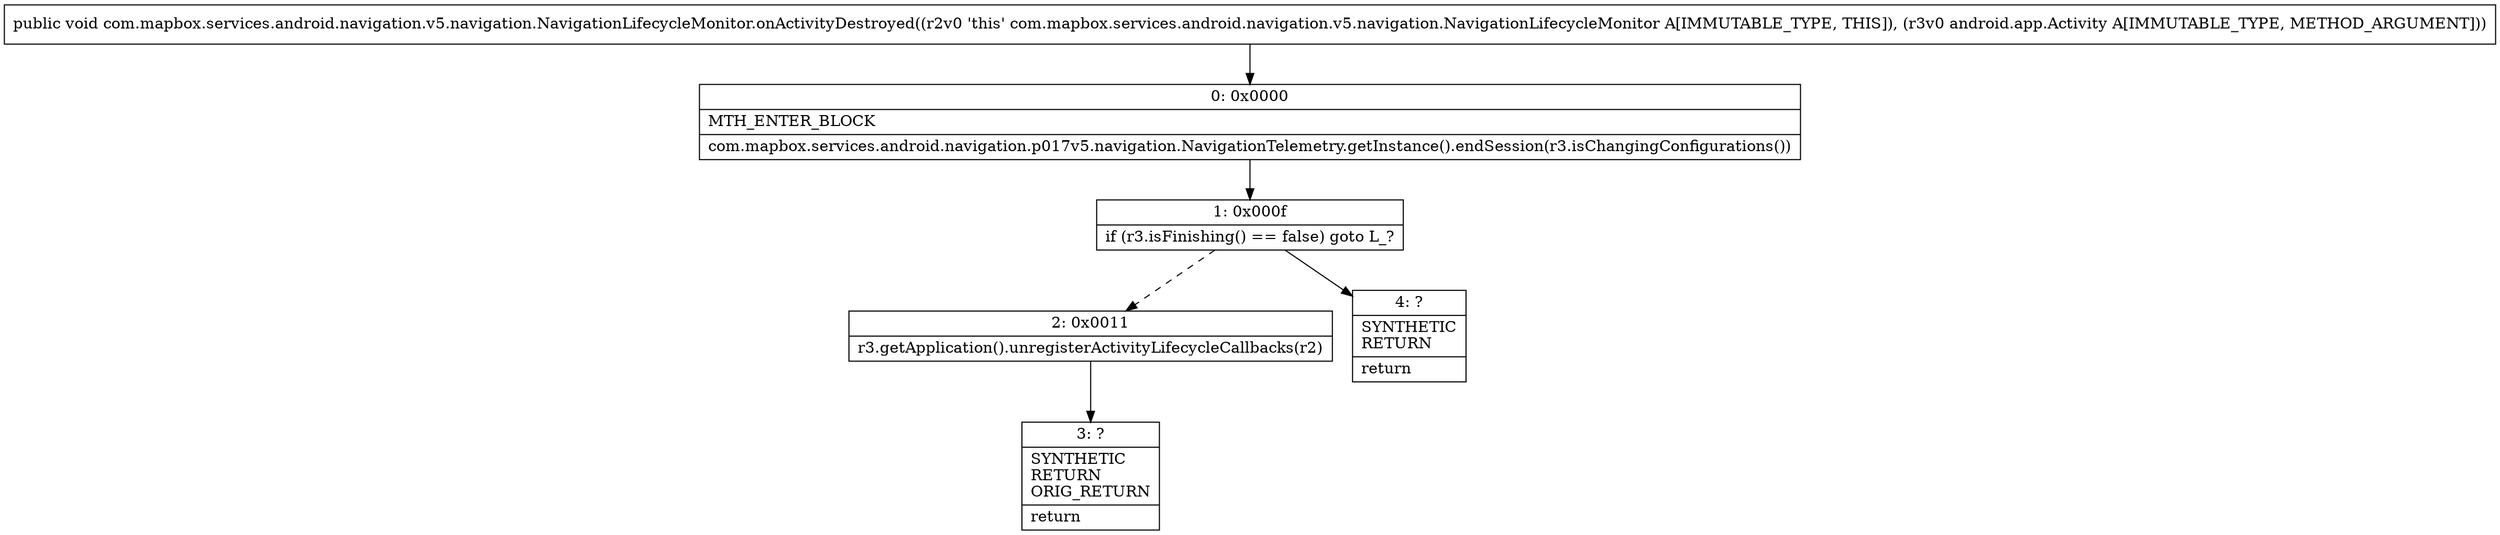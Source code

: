 digraph "CFG forcom.mapbox.services.android.navigation.v5.navigation.NavigationLifecycleMonitor.onActivityDestroyed(Landroid\/app\/Activity;)V" {
Node_0 [shape=record,label="{0\:\ 0x0000|MTH_ENTER_BLOCK\l|com.mapbox.services.android.navigation.p017v5.navigation.NavigationTelemetry.getInstance().endSession(r3.isChangingConfigurations())\l}"];
Node_1 [shape=record,label="{1\:\ 0x000f|if (r3.isFinishing() == false) goto L_?\l}"];
Node_2 [shape=record,label="{2\:\ 0x0011|r3.getApplication().unregisterActivityLifecycleCallbacks(r2)\l}"];
Node_3 [shape=record,label="{3\:\ ?|SYNTHETIC\lRETURN\lORIG_RETURN\l|return\l}"];
Node_4 [shape=record,label="{4\:\ ?|SYNTHETIC\lRETURN\l|return\l}"];
MethodNode[shape=record,label="{public void com.mapbox.services.android.navigation.v5.navigation.NavigationLifecycleMonitor.onActivityDestroyed((r2v0 'this' com.mapbox.services.android.navigation.v5.navigation.NavigationLifecycleMonitor A[IMMUTABLE_TYPE, THIS]), (r3v0 android.app.Activity A[IMMUTABLE_TYPE, METHOD_ARGUMENT])) }"];
MethodNode -> Node_0;
Node_0 -> Node_1;
Node_1 -> Node_2[style=dashed];
Node_1 -> Node_4;
Node_2 -> Node_3;
}

